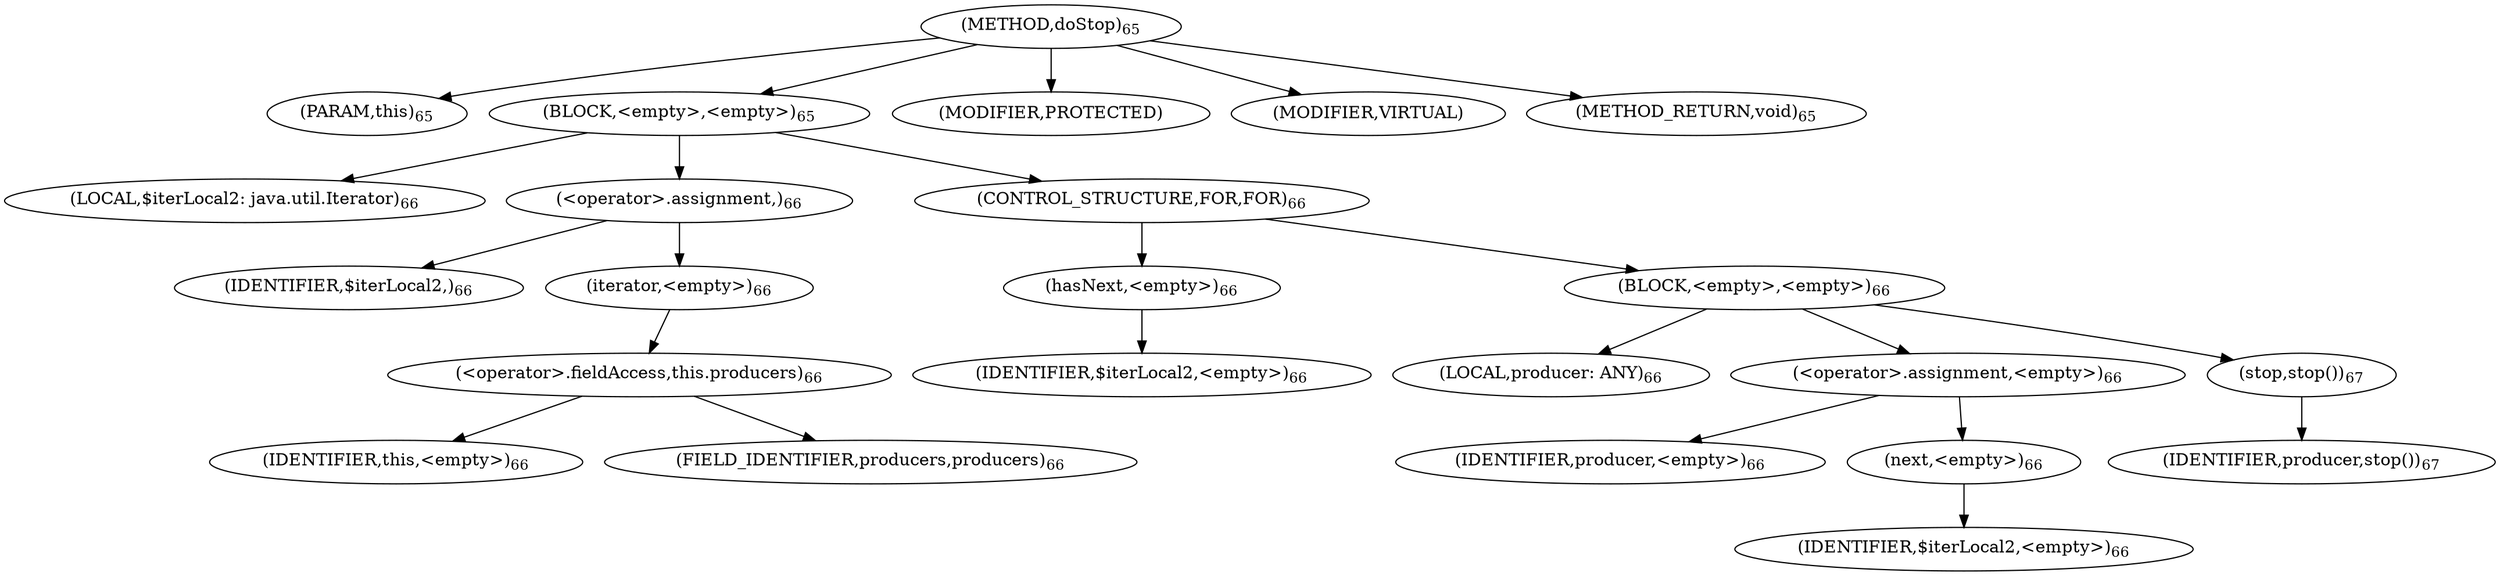 digraph "doStop" {  
"107" [label = <(METHOD,doStop)<SUB>65</SUB>> ]
"108" [label = <(PARAM,this)<SUB>65</SUB>> ]
"109" [label = <(BLOCK,&lt;empty&gt;,&lt;empty&gt;)<SUB>65</SUB>> ]
"110" [label = <(LOCAL,$iterLocal2: java.util.Iterator)<SUB>66</SUB>> ]
"111" [label = <(&lt;operator&gt;.assignment,)<SUB>66</SUB>> ]
"112" [label = <(IDENTIFIER,$iterLocal2,)<SUB>66</SUB>> ]
"113" [label = <(iterator,&lt;empty&gt;)<SUB>66</SUB>> ]
"114" [label = <(&lt;operator&gt;.fieldAccess,this.producers)<SUB>66</SUB>> ]
"115" [label = <(IDENTIFIER,this,&lt;empty&gt;)<SUB>66</SUB>> ]
"116" [label = <(FIELD_IDENTIFIER,producers,producers)<SUB>66</SUB>> ]
"117" [label = <(CONTROL_STRUCTURE,FOR,FOR)<SUB>66</SUB>> ]
"118" [label = <(hasNext,&lt;empty&gt;)<SUB>66</SUB>> ]
"119" [label = <(IDENTIFIER,$iterLocal2,&lt;empty&gt;)<SUB>66</SUB>> ]
"120" [label = <(BLOCK,&lt;empty&gt;,&lt;empty&gt;)<SUB>66</SUB>> ]
"121" [label = <(LOCAL,producer: ANY)<SUB>66</SUB>> ]
"122" [label = <(&lt;operator&gt;.assignment,&lt;empty&gt;)<SUB>66</SUB>> ]
"123" [label = <(IDENTIFIER,producer,&lt;empty&gt;)<SUB>66</SUB>> ]
"124" [label = <(next,&lt;empty&gt;)<SUB>66</SUB>> ]
"125" [label = <(IDENTIFIER,$iterLocal2,&lt;empty&gt;)<SUB>66</SUB>> ]
"126" [label = <(stop,stop())<SUB>67</SUB>> ]
"127" [label = <(IDENTIFIER,producer,stop())<SUB>67</SUB>> ]
"128" [label = <(MODIFIER,PROTECTED)> ]
"129" [label = <(MODIFIER,VIRTUAL)> ]
"130" [label = <(METHOD_RETURN,void)<SUB>65</SUB>> ]
  "107" -> "108" 
  "107" -> "109" 
  "107" -> "128" 
  "107" -> "129" 
  "107" -> "130" 
  "109" -> "110" 
  "109" -> "111" 
  "109" -> "117" 
  "111" -> "112" 
  "111" -> "113" 
  "113" -> "114" 
  "114" -> "115" 
  "114" -> "116" 
  "117" -> "118" 
  "117" -> "120" 
  "118" -> "119" 
  "120" -> "121" 
  "120" -> "122" 
  "120" -> "126" 
  "122" -> "123" 
  "122" -> "124" 
  "124" -> "125" 
  "126" -> "127" 
}
